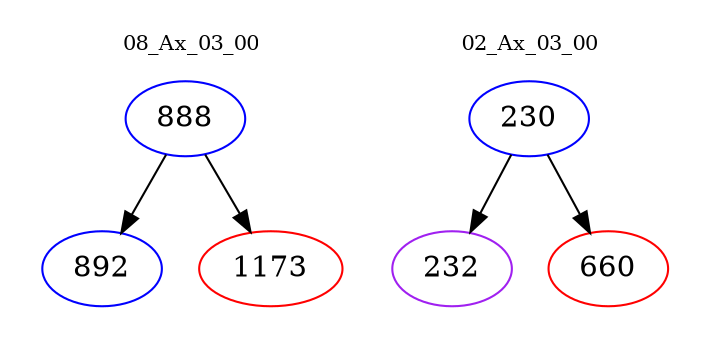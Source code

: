 digraph{
subgraph cluster_0 {
color = white
label = "08_Ax_03_00";
fontsize=10;
T0_888 [label="888", color="blue"]
T0_888 -> T0_892 [color="black"]
T0_892 [label="892", color="blue"]
T0_888 -> T0_1173 [color="black"]
T0_1173 [label="1173", color="red"]
}
subgraph cluster_1 {
color = white
label = "02_Ax_03_00";
fontsize=10;
T1_230 [label="230", color="blue"]
T1_230 -> T1_232 [color="black"]
T1_232 [label="232", color="purple"]
T1_230 -> T1_660 [color="black"]
T1_660 [label="660", color="red"]
}
}
